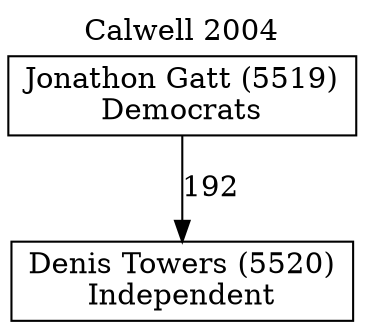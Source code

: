 // House preference flow
digraph "Denis Towers (5520)_Calwell_2004" {
	graph [label="Calwell 2004" labelloc=t mclimit=10]
	node [shape=box]
	"Denis Towers (5520)" [label="Denis Towers (5520)
Independent"]
	"Jonathon Gatt (5519)" [label="Jonathon Gatt (5519)
Democrats"]
	"Jonathon Gatt (5519)" -> "Denis Towers (5520)" [label=192]
}
